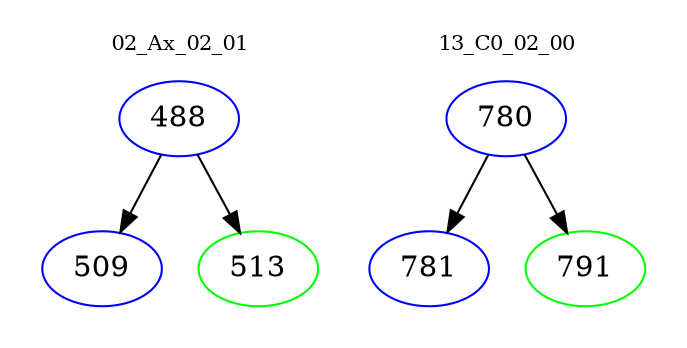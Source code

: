 digraph{
subgraph cluster_0 {
color = white
label = "02_Ax_02_01";
fontsize=10;
T0_488 [label="488", color="blue"]
T0_488 -> T0_509 [color="black"]
T0_509 [label="509", color="blue"]
T0_488 -> T0_513 [color="black"]
T0_513 [label="513", color="green"]
}
subgraph cluster_1 {
color = white
label = "13_C0_02_00";
fontsize=10;
T1_780 [label="780", color="blue"]
T1_780 -> T1_781 [color="black"]
T1_781 [label="781", color="blue"]
T1_780 -> T1_791 [color="black"]
T1_791 [label="791", color="green"]
}
}
